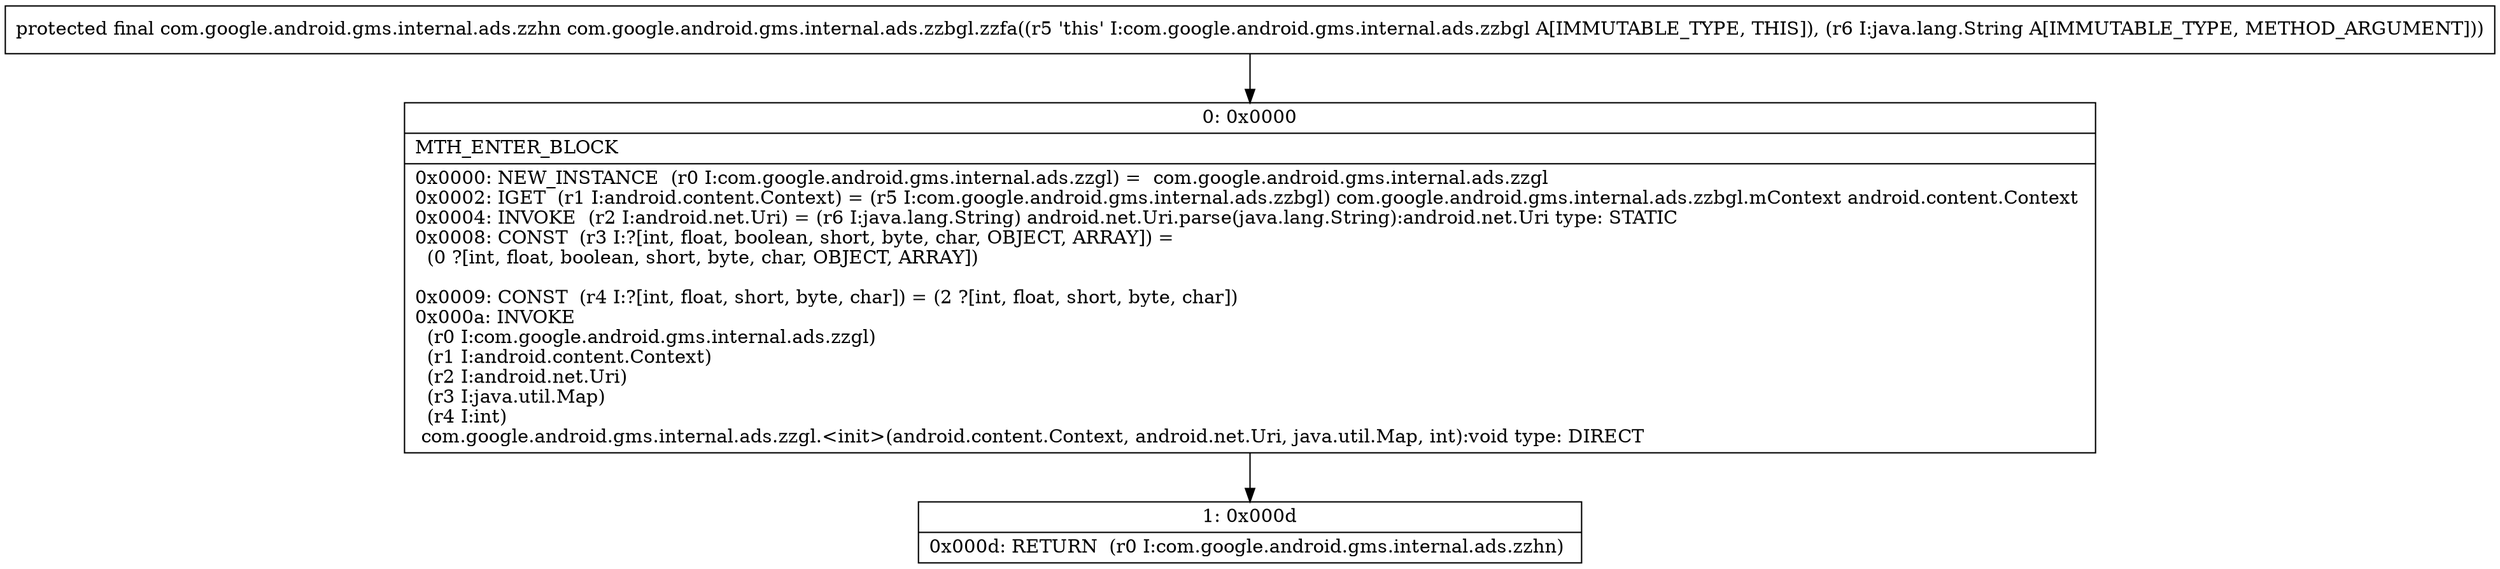 digraph "CFG forcom.google.android.gms.internal.ads.zzbgl.zzfa(Ljava\/lang\/String;)Lcom\/google\/android\/gms\/internal\/ads\/zzhn;" {
Node_0 [shape=record,label="{0\:\ 0x0000|MTH_ENTER_BLOCK\l|0x0000: NEW_INSTANCE  (r0 I:com.google.android.gms.internal.ads.zzgl) =  com.google.android.gms.internal.ads.zzgl \l0x0002: IGET  (r1 I:android.content.Context) = (r5 I:com.google.android.gms.internal.ads.zzbgl) com.google.android.gms.internal.ads.zzbgl.mContext android.content.Context \l0x0004: INVOKE  (r2 I:android.net.Uri) = (r6 I:java.lang.String) android.net.Uri.parse(java.lang.String):android.net.Uri type: STATIC \l0x0008: CONST  (r3 I:?[int, float, boolean, short, byte, char, OBJECT, ARRAY]) = \l  (0 ?[int, float, boolean, short, byte, char, OBJECT, ARRAY])\l \l0x0009: CONST  (r4 I:?[int, float, short, byte, char]) = (2 ?[int, float, short, byte, char]) \l0x000a: INVOKE  \l  (r0 I:com.google.android.gms.internal.ads.zzgl)\l  (r1 I:android.content.Context)\l  (r2 I:android.net.Uri)\l  (r3 I:java.util.Map)\l  (r4 I:int)\l com.google.android.gms.internal.ads.zzgl.\<init\>(android.content.Context, android.net.Uri, java.util.Map, int):void type: DIRECT \l}"];
Node_1 [shape=record,label="{1\:\ 0x000d|0x000d: RETURN  (r0 I:com.google.android.gms.internal.ads.zzhn) \l}"];
MethodNode[shape=record,label="{protected final com.google.android.gms.internal.ads.zzhn com.google.android.gms.internal.ads.zzbgl.zzfa((r5 'this' I:com.google.android.gms.internal.ads.zzbgl A[IMMUTABLE_TYPE, THIS]), (r6 I:java.lang.String A[IMMUTABLE_TYPE, METHOD_ARGUMENT])) }"];
MethodNode -> Node_0;
Node_0 -> Node_1;
}

